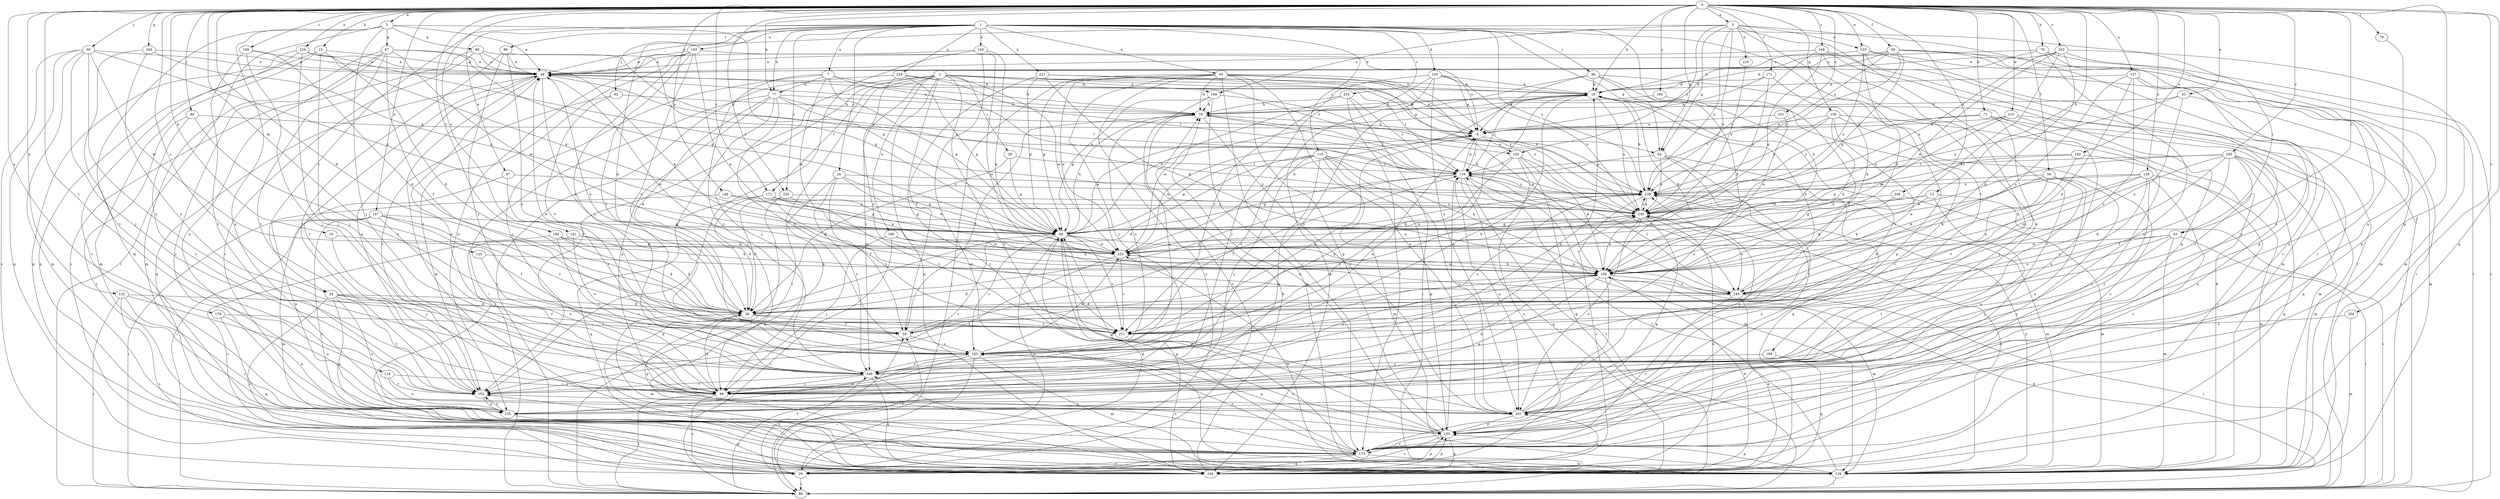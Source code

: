 strict digraph  {
0;
1;
2;
3;
5;
7;
9;
10;
12;
15;
19;
24;
26;
28;
29;
38;
43;
45;
47;
48;
56;
58;
59;
65;
66;
67;
68;
73;
76;
77;
78;
79;
83;
86;
88;
89;
90;
92;
96;
98;
105;
106;
114;
115;
116;
125;
126;
127;
128;
132;
133;
135;
140;
141;
143;
144;
145;
146;
147;
155;
156;
163;
164;
169;
171;
172;
173;
178;
180;
182;
183;
184;
189;
192;
193;
196;
201;
202;
204;
205;
210;
211;
215;
220;
221;
228;
229;
230;
231;
234;
235;
239;
246;
248;
249;
0 -> 3  [label=a];
0 -> 5  [label=a];
0 -> 10  [label=b];
0 -> 12  [label=b];
0 -> 15  [label=b];
0 -> 19  [label=b];
0 -> 24  [label=c];
0 -> 38  [label=d];
0 -> 43  [label=e];
0 -> 56  [label=f];
0 -> 58  [label=f];
0 -> 65  [label=g];
0 -> 73  [label=h];
0 -> 76  [label=h];
0 -> 77  [label=h];
0 -> 79  [label=i];
0 -> 83  [label=i];
0 -> 89  [label=j];
0 -> 90  [label=j];
0 -> 114  [label=l];
0 -> 125  [label=m];
0 -> 127  [label=n];
0 -> 128  [label=n];
0 -> 132  [label=n];
0 -> 133  [label=n];
0 -> 140  [label=o];
0 -> 141  [label=o];
0 -> 146  [label=p];
0 -> 147  [label=p];
0 -> 155  [label=p];
0 -> 156  [label=q];
0 -> 163  [label=q];
0 -> 164  [label=q];
0 -> 169  [label=r];
0 -> 171  [label=r];
0 -> 172  [label=r];
0 -> 178  [label=s];
0 -> 180  [label=s];
0 -> 184  [label=t];
0 -> 202  [label=v];
0 -> 204  [label=v];
0 -> 205  [label=v];
0 -> 215  [label=w];
0 -> 231  [label=y];
0 -> 234  [label=y];
0 -> 235  [label=y];
0 -> 246  [label=z];
0 -> 248  [label=z];
1 -> 7  [label=a];
1 -> 24  [label=c];
1 -> 26  [label=c];
1 -> 38  [label=d];
1 -> 45  [label=e];
1 -> 47  [label=e];
1 -> 65  [label=g];
1 -> 77  [label=h];
1 -> 83  [label=i];
1 -> 86  [label=i];
1 -> 92  [label=j];
1 -> 96  [label=j];
1 -> 105  [label=k];
1 -> 106  [label=k];
1 -> 115  [label=l];
1 -> 143  [label=o];
1 -> 189  [label=t];
1 -> 193  [label=u];
1 -> 210  [label=v];
1 -> 221  [label=x];
1 -> 228  [label=x];
1 -> 235  [label=y];
1 -> 239  [label=y];
2 -> 9  [label=a];
2 -> 28  [label=c];
2 -> 65  [label=g];
2 -> 88  [label=i];
2 -> 98  [label=j];
2 -> 116  [label=l];
2 -> 144  [label=o];
2 -> 164  [label=q];
2 -> 172  [label=r];
2 -> 173  [label=r];
2 -> 192  [label=t];
2 -> 196  [label=u];
2 -> 201  [label=u];
2 -> 220  [label=w];
2 -> 249  [label=z];
3 -> 48  [label=e];
3 -> 65  [label=g];
3 -> 88  [label=i];
3 -> 133  [label=n];
3 -> 135  [label=n];
3 -> 144  [label=o];
3 -> 173  [label=r];
3 -> 182  [label=s];
3 -> 229  [label=x];
3 -> 230  [label=x];
3 -> 239  [label=y];
5 -> 48  [label=e];
5 -> 66  [label=g];
5 -> 67  [label=g];
5 -> 68  [label=g];
5 -> 88  [label=i];
5 -> 98  [label=j];
5 -> 126  [label=m];
5 -> 201  [label=u];
7 -> 68  [label=g];
7 -> 77  [label=h];
7 -> 98  [label=j];
7 -> 182  [label=s];
7 -> 220  [label=w];
7 -> 230  [label=x];
7 -> 249  [label=z];
9 -> 116  [label=l];
9 -> 182  [label=s];
9 -> 220  [label=w];
9 -> 239  [label=y];
10 -> 98  [label=j];
10 -> 220  [label=w];
12 -> 68  [label=g];
12 -> 88  [label=i];
12 -> 106  [label=k];
12 -> 201  [label=u];
12 -> 230  [label=x];
15 -> 38  [label=d];
15 -> 48  [label=e];
15 -> 98  [label=j];
15 -> 126  [label=m];
15 -> 164  [label=q];
19 -> 78  [label=h];
19 -> 106  [label=k];
19 -> 116  [label=l];
19 -> 230  [label=x];
24 -> 29  [label=c];
24 -> 38  [label=d];
24 -> 59  [label=f];
24 -> 135  [label=n];
24 -> 155  [label=p];
24 -> 192  [label=t];
24 -> 211  [label=v];
26 -> 59  [label=f];
26 -> 68  [label=g];
26 -> 164  [label=q];
26 -> 220  [label=w];
26 -> 239  [label=y];
26 -> 249  [label=z];
28 -> 38  [label=d];
28 -> 68  [label=g];
28 -> 116  [label=l];
29 -> 59  [label=f];
29 -> 68  [label=g];
29 -> 88  [label=i];
29 -> 155  [label=p];
29 -> 230  [label=x];
29 -> 249  [label=z];
38 -> 48  [label=e];
38 -> 59  [label=f];
38 -> 126  [label=m];
38 -> 155  [label=p];
38 -> 211  [label=v];
43 -> 78  [label=h];
43 -> 126  [label=m];
43 -> 145  [label=o];
43 -> 230  [label=x];
45 -> 19  [label=b];
45 -> 29  [label=c];
45 -> 68  [label=g];
45 -> 78  [label=h];
45 -> 88  [label=i];
45 -> 98  [label=j];
45 -> 145  [label=o];
45 -> 155  [label=p];
45 -> 173  [label=r];
45 -> 201  [label=u];
45 -> 220  [label=w];
45 -> 230  [label=x];
47 -> 88  [label=i];
47 -> 183  [label=s];
47 -> 239  [label=y];
48 -> 19  [label=b];
48 -> 38  [label=d];
48 -> 78  [label=h];
48 -> 126  [label=m];
48 -> 145  [label=o];
48 -> 164  [label=q];
48 -> 192  [label=t];
56 -> 59  [label=f];
56 -> 98  [label=j];
56 -> 106  [label=k];
56 -> 173  [label=r];
56 -> 201  [label=u];
56 -> 239  [label=y];
58 -> 9  [label=a];
58 -> 19  [label=b];
58 -> 48  [label=e];
58 -> 68  [label=g];
58 -> 78  [label=h];
58 -> 88  [label=i];
58 -> 126  [label=m];
58 -> 173  [label=r];
58 -> 239  [label=y];
59 -> 116  [label=l];
59 -> 183  [label=s];
59 -> 239  [label=y];
65 -> 116  [label=l];
65 -> 164  [label=q];
65 -> 183  [label=s];
65 -> 192  [label=t];
65 -> 230  [label=x];
66 -> 29  [label=c];
66 -> 48  [label=e];
66 -> 106  [label=k];
66 -> 173  [label=r];
66 -> 230  [label=x];
67 -> 48  [label=e];
67 -> 59  [label=f];
67 -> 68  [label=g];
67 -> 126  [label=m];
67 -> 135  [label=n];
67 -> 173  [label=r];
67 -> 192  [label=t];
67 -> 220  [label=w];
68 -> 9  [label=a];
68 -> 19  [label=b];
68 -> 29  [label=c];
68 -> 78  [label=h];
68 -> 145  [label=o];
68 -> 183  [label=s];
68 -> 192  [label=t];
68 -> 211  [label=v];
68 -> 220  [label=w];
68 -> 230  [label=x];
68 -> 239  [label=y];
73 -> 9  [label=a];
73 -> 98  [label=j];
73 -> 126  [label=m];
73 -> 135  [label=n];
73 -> 239  [label=y];
76 -> 19  [label=b];
76 -> 48  [label=e];
76 -> 88  [label=i];
76 -> 135  [label=n];
76 -> 173  [label=r];
77 -> 38  [label=d];
77 -> 78  [label=h];
77 -> 88  [label=i];
77 -> 98  [label=j];
77 -> 116  [label=l];
77 -> 183  [label=s];
77 -> 201  [label=u];
77 -> 239  [label=y];
78 -> 9  [label=a];
78 -> 48  [label=e];
78 -> 59  [label=f];
78 -> 116  [label=l];
78 -> 183  [label=s];
78 -> 201  [label=u];
78 -> 249  [label=z];
79 -> 201  [label=u];
83 -> 88  [label=i];
83 -> 98  [label=j];
83 -> 126  [label=m];
83 -> 145  [label=o];
83 -> 192  [label=t];
83 -> 220  [label=w];
86 -> 48  [label=e];
86 -> 68  [label=g];
86 -> 183  [label=s];
86 -> 192  [label=t];
86 -> 249  [label=z];
88 -> 59  [label=f];
88 -> 106  [label=k];
89 -> 9  [label=a];
89 -> 173  [label=r];
89 -> 183  [label=s];
89 -> 192  [label=t];
90 -> 29  [label=c];
90 -> 48  [label=e];
90 -> 68  [label=g];
90 -> 98  [label=j];
90 -> 126  [label=m];
90 -> 164  [label=q];
90 -> 220  [label=w];
90 -> 249  [label=z];
92 -> 78  [label=h];
92 -> 192  [label=t];
92 -> 211  [label=v];
96 -> 9  [label=a];
96 -> 19  [label=b];
96 -> 106  [label=k];
96 -> 155  [label=p];
96 -> 173  [label=r];
96 -> 249  [label=z];
98 -> 19  [label=b];
98 -> 29  [label=c];
98 -> 38  [label=d];
98 -> 48  [label=e];
98 -> 88  [label=i];
98 -> 106  [label=k];
98 -> 230  [label=x];
105 -> 9  [label=a];
105 -> 19  [label=b];
105 -> 98  [label=j];
105 -> 164  [label=q];
105 -> 201  [label=u];
105 -> 211  [label=v];
105 -> 230  [label=x];
106 -> 38  [label=d];
106 -> 116  [label=l];
106 -> 126  [label=m];
106 -> 135  [label=n];
106 -> 145  [label=o];
106 -> 173  [label=r];
106 -> 211  [label=v];
106 -> 220  [label=w];
106 -> 249  [label=z];
114 -> 98  [label=j];
114 -> 135  [label=n];
114 -> 192  [label=t];
115 -> 38  [label=d];
115 -> 68  [label=g];
115 -> 98  [label=j];
115 -> 106  [label=k];
115 -> 116  [label=l];
115 -> 126  [label=m];
115 -> 135  [label=n];
115 -> 155  [label=p];
115 -> 201  [label=u];
115 -> 211  [label=v];
116 -> 9  [label=a];
116 -> 38  [label=d];
116 -> 48  [label=e];
116 -> 68  [label=g];
116 -> 88  [label=i];
116 -> 126  [label=m];
116 -> 164  [label=q];
116 -> 201  [label=u];
116 -> 239  [label=y];
125 -> 106  [label=k];
125 -> 249  [label=z];
126 -> 19  [label=b];
126 -> 88  [label=i];
126 -> 116  [label=l];
126 -> 155  [label=p];
126 -> 192  [label=t];
126 -> 220  [label=w];
126 -> 230  [label=x];
126 -> 239  [label=y];
127 -> 19  [label=b];
127 -> 38  [label=d];
127 -> 145  [label=o];
127 -> 201  [label=u];
127 -> 211  [label=v];
127 -> 249  [label=z];
128 -> 98  [label=j];
128 -> 106  [label=k];
128 -> 126  [label=m];
128 -> 145  [label=o];
128 -> 173  [label=r];
128 -> 211  [label=v];
128 -> 220  [label=w];
128 -> 239  [label=y];
132 -> 29  [label=c];
132 -> 38  [label=d];
132 -> 88  [label=i];
132 -> 173  [label=r];
132 -> 201  [label=u];
133 -> 48  [label=e];
133 -> 88  [label=i];
133 -> 106  [label=k];
133 -> 155  [label=p];
133 -> 201  [label=u];
133 -> 230  [label=x];
135 -> 164  [label=q];
135 -> 192  [label=t];
140 -> 68  [label=g];
140 -> 106  [label=k];
140 -> 116  [label=l];
140 -> 173  [label=r];
141 -> 38  [label=d];
141 -> 173  [label=r];
141 -> 183  [label=s];
141 -> 220  [label=w];
143 -> 48  [label=e];
143 -> 106  [label=k];
143 -> 126  [label=m];
143 -> 145  [label=o];
143 -> 192  [label=t];
144 -> 29  [label=c];
144 -> 68  [label=g];
144 -> 78  [label=h];
144 -> 126  [label=m];
144 -> 230  [label=x];
145 -> 19  [label=b];
145 -> 38  [label=d];
145 -> 88  [label=i];
145 -> 116  [label=l];
145 -> 164  [label=q];
145 -> 173  [label=r];
146 -> 68  [label=g];
146 -> 135  [label=n];
146 -> 230  [label=x];
147 -> 59  [label=f];
147 -> 68  [label=g];
147 -> 88  [label=i];
147 -> 98  [label=j];
147 -> 126  [label=m];
147 -> 173  [label=r];
147 -> 211  [label=v];
155 -> 29  [label=c];
155 -> 68  [label=g];
155 -> 78  [label=h];
155 -> 116  [label=l];
155 -> 164  [label=q];
155 -> 173  [label=r];
155 -> 183  [label=s];
155 -> 239  [label=y];
156 -> 9  [label=a];
156 -> 29  [label=c];
156 -> 106  [label=k];
156 -> 116  [label=l];
156 -> 173  [label=r];
156 -> 211  [label=v];
156 -> 239  [label=y];
163 -> 48  [label=e];
163 -> 68  [label=g];
163 -> 192  [label=t];
163 -> 249  [label=z];
164 -> 68  [label=g];
164 -> 78  [label=h];
164 -> 106  [label=k];
164 -> 155  [label=p];
164 -> 201  [label=u];
169 -> 38  [label=d];
169 -> 48  [label=e];
169 -> 98  [label=j];
169 -> 192  [label=t];
171 -> 9  [label=a];
171 -> 19  [label=b];
171 -> 106  [label=k];
171 -> 230  [label=x];
172 -> 38  [label=d];
172 -> 68  [label=g];
172 -> 164  [label=q];
172 -> 211  [label=v];
172 -> 220  [label=w];
172 -> 230  [label=x];
173 -> 29  [label=c];
173 -> 68  [label=g];
173 -> 126  [label=m];
173 -> 164  [label=q];
173 -> 183  [label=s];
173 -> 249  [label=z];
178 -> 59  [label=f];
178 -> 135  [label=n];
178 -> 164  [label=q];
180 -> 38  [label=d];
180 -> 78  [label=h];
182 -> 29  [label=c];
182 -> 106  [label=k];
182 -> 116  [label=l];
182 -> 145  [label=o];
182 -> 164  [label=q];
182 -> 183  [label=s];
183 -> 9  [label=a];
183 -> 19  [label=b];
183 -> 48  [label=e];
183 -> 88  [label=i];
183 -> 126  [label=m];
183 -> 135  [label=n];
183 -> 155  [label=p];
183 -> 220  [label=w];
183 -> 249  [label=z];
184 -> 29  [label=c];
184 -> 38  [label=d];
184 -> 106  [label=k];
184 -> 220  [label=w];
184 -> 249  [label=z];
189 -> 164  [label=q];
189 -> 249  [label=z];
192 -> 48  [label=e];
192 -> 135  [label=n];
192 -> 201  [label=u];
193 -> 9  [label=a];
193 -> 48  [label=e];
193 -> 106  [label=k];
193 -> 135  [label=n];
193 -> 183  [label=s];
193 -> 192  [label=t];
193 -> 211  [label=v];
193 -> 249  [label=z];
196 -> 88  [label=i];
196 -> 98  [label=j];
196 -> 106  [label=k];
196 -> 220  [label=w];
201 -> 19  [label=b];
201 -> 155  [label=p];
201 -> 239  [label=y];
202 -> 38  [label=d];
202 -> 48  [label=e];
202 -> 106  [label=k];
202 -> 126  [label=m];
202 -> 155  [label=p];
202 -> 220  [label=w];
202 -> 230  [label=x];
204 -> 126  [label=m];
204 -> 211  [label=v];
205 -> 38  [label=d];
205 -> 59  [label=f];
205 -> 116  [label=l];
205 -> 126  [label=m];
205 -> 145  [label=o];
205 -> 164  [label=q];
205 -> 201  [label=u];
205 -> 211  [label=v];
205 -> 220  [label=w];
210 -> 78  [label=h];
210 -> 88  [label=i];
210 -> 116  [label=l];
210 -> 173  [label=r];
210 -> 220  [label=w];
215 -> 9  [label=a];
215 -> 88  [label=i];
215 -> 164  [label=q];
215 -> 220  [label=w];
215 -> 230  [label=x];
220 -> 19  [label=b];
220 -> 106  [label=k];
220 -> 192  [label=t];
220 -> 211  [label=v];
220 -> 230  [label=x];
221 -> 9  [label=a];
221 -> 19  [label=b];
221 -> 59  [label=f];
221 -> 68  [label=g];
221 -> 106  [label=k];
221 -> 239  [label=y];
228 -> 19  [label=b];
228 -> 68  [label=g];
228 -> 88  [label=i];
228 -> 116  [label=l];
228 -> 211  [label=v];
229 -> 230  [label=x];
230 -> 68  [label=g];
230 -> 78  [label=h];
230 -> 106  [label=k];
230 -> 145  [label=o];
230 -> 155  [label=p];
230 -> 201  [label=u];
230 -> 239  [label=y];
231 -> 9  [label=a];
231 -> 220  [label=w];
234 -> 48  [label=e];
234 -> 68  [label=g];
234 -> 98  [label=j];
234 -> 164  [label=q];
234 -> 173  [label=r];
234 -> 230  [label=x];
235 -> 38  [label=d];
235 -> 164  [label=q];
235 -> 211  [label=v];
235 -> 230  [label=x];
239 -> 19  [label=b];
239 -> 29  [label=c];
239 -> 126  [label=m];
239 -> 183  [label=s];
239 -> 230  [label=x];
246 -> 106  [label=k];
246 -> 126  [label=m];
246 -> 230  [label=x];
248 -> 48  [label=e];
248 -> 68  [label=g];
248 -> 98  [label=j];
248 -> 126  [label=m];
248 -> 155  [label=p];
248 -> 239  [label=y];
249 -> 9  [label=a];
249 -> 19  [label=b];
249 -> 98  [label=j];
249 -> 164  [label=q];
249 -> 192  [label=t];
}
